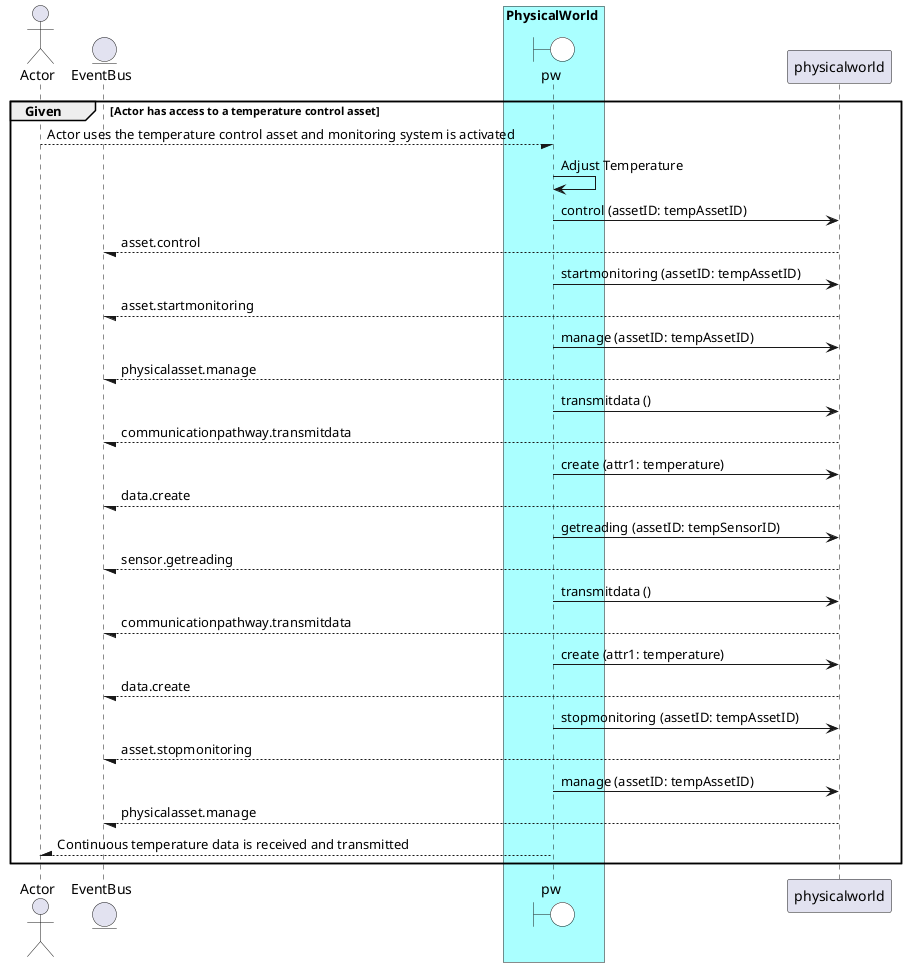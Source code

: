 @startuml


actor "Actor"


entity EventBus

box PhysicalWorld #aaffff
    boundary pw #white
end box


box PhysicalWorld #aaffff
    end box

group Given [Actor has access to a temperature control asset]

"Actor" --/ pw: Actor uses the temperature control asset and monitoring system is activated
"pw" -> pw: Adjust Temperature

    pw -> "physicalworld": control (assetID: tempAssetID)

    "physicalworld" --/ EventBus: asset.control

    pw -> "physicalworld": startmonitoring (assetID: tempAssetID)

    "physicalworld" --/ EventBus: asset.startmonitoring

    pw -> "physicalworld": manage (assetID: tempAssetID)

    "physicalworld" --/ EventBus: physicalasset.manage

    pw -> "physicalworld": transmitdata ()

    "physicalworld" --/ EventBus: communicationpathway.transmitdata

    pw -> "physicalworld": create (attr1: temperature)

    "physicalworld" --/ EventBus: data.create

    pw -> "physicalworld": getreading (assetID: tempSensorID)

    "physicalworld" --/ EventBus: sensor.getreading

    pw -> "physicalworld": transmitdata ()

    "physicalworld" --/ EventBus: communicationpathway.transmitdata

    pw -> "physicalworld": create (attr1: temperature)

    "physicalworld" --/ EventBus: data.create

    pw -> "physicalworld": stopmonitoring (assetID: tempAssetID)

    "physicalworld" --/ EventBus: asset.stopmonitoring

    pw -> "physicalworld": manage (assetID: tempAssetID)

    "physicalworld" --/ EventBus: physicalasset.manage



"Actor" /-- pw: Continuous temperature data is received and transmitted


end

@enduml
